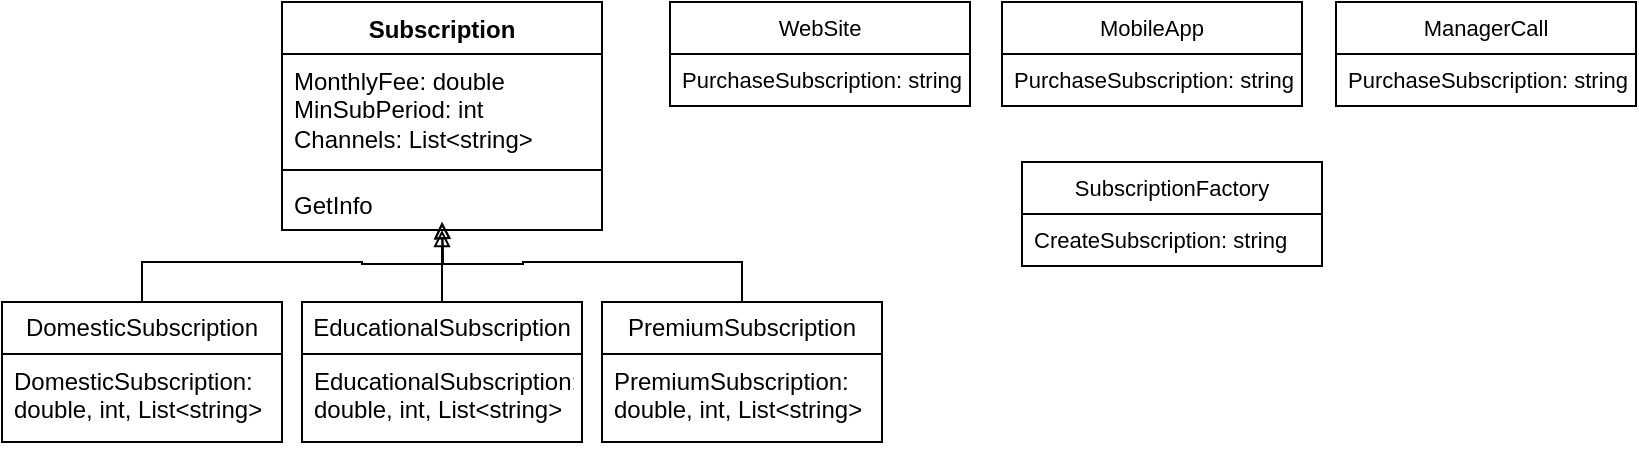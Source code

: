 <mxfile version="24.4.13" type="device">
  <diagram name="Сторінка-1" id="ipAyTd8DCPHyshxEeB8_">
    <mxGraphModel dx="989" dy="538" grid="1" gridSize="10" guides="1" tooltips="1" connect="1" arrows="1" fold="1" page="1" pageScale="1" pageWidth="827" pageHeight="1169" math="0" shadow="0">
      <root>
        <mxCell id="0" />
        <mxCell id="1" parent="0" />
        <mxCell id="NtIrffmiXOO5hbpjDVVX-1" value="Subscription" style="swimlane;fontStyle=1;align=center;verticalAlign=top;childLayout=stackLayout;horizontal=1;startSize=26;horizontalStack=0;resizeParent=1;resizeParentMax=0;resizeLast=0;collapsible=1;marginBottom=0;whiteSpace=wrap;html=1;" vertex="1" parent="1">
          <mxGeometry x="150" y="30" width="160" height="114" as="geometry" />
        </mxCell>
        <mxCell id="NtIrffmiXOO5hbpjDVVX-2" value="MonthlyFee: double&lt;div&gt;MinSubPeriod: int&lt;/div&gt;&lt;div&gt;Channels: List&amp;lt;string&amp;gt;&lt;/div&gt;" style="text;strokeColor=none;fillColor=none;align=left;verticalAlign=top;spacingLeft=4;spacingRight=4;overflow=hidden;rotatable=0;points=[[0,0.5],[1,0.5]];portConstraint=eastwest;whiteSpace=wrap;html=1;" vertex="1" parent="NtIrffmiXOO5hbpjDVVX-1">
          <mxGeometry y="26" width="160" height="54" as="geometry" />
        </mxCell>
        <mxCell id="NtIrffmiXOO5hbpjDVVX-3" value="" style="line;strokeWidth=1;fillColor=none;align=left;verticalAlign=middle;spacingTop=-1;spacingLeft=3;spacingRight=3;rotatable=0;labelPosition=right;points=[];portConstraint=eastwest;strokeColor=inherit;" vertex="1" parent="NtIrffmiXOO5hbpjDVVX-1">
          <mxGeometry y="80" width="160" height="8" as="geometry" />
        </mxCell>
        <mxCell id="NtIrffmiXOO5hbpjDVVX-4" value="GetInfo" style="text;strokeColor=none;fillColor=none;align=left;verticalAlign=top;spacingLeft=4;spacingRight=4;overflow=hidden;rotatable=0;points=[[0,0.5],[1,0.5]];portConstraint=eastwest;whiteSpace=wrap;html=1;" vertex="1" parent="NtIrffmiXOO5hbpjDVVX-1">
          <mxGeometry y="88" width="160" height="26" as="geometry" />
        </mxCell>
        <mxCell id="NtIrffmiXOO5hbpjDVVX-21" style="edgeStyle=orthogonalEdgeStyle;rounded=0;orthogonalLoop=1;jettySize=auto;html=1;exitX=0.5;exitY=0;exitDx=0;exitDy=0;endArrow=block;endFill=0;" edge="1" parent="1" source="NtIrffmiXOO5hbpjDVVX-5">
          <mxGeometry relative="1" as="geometry">
            <mxPoint x="230" y="140" as="targetPoint" />
          </mxGeometry>
        </mxCell>
        <mxCell id="NtIrffmiXOO5hbpjDVVX-5" value="DomesticSubscription" style="swimlane;fontStyle=0;childLayout=stackLayout;horizontal=1;startSize=26;fillColor=none;horizontalStack=0;resizeParent=1;resizeParentMax=0;resizeLast=0;collapsible=1;marginBottom=0;whiteSpace=wrap;html=1;" vertex="1" parent="1">
          <mxGeometry x="10" y="180" width="140" height="70" as="geometry" />
        </mxCell>
        <mxCell id="NtIrffmiXOO5hbpjDVVX-6" value="DomesticSubscription: double, int, List&amp;lt;string&amp;gt;" style="text;strokeColor=none;fillColor=none;align=left;verticalAlign=top;spacingLeft=4;spacingRight=4;overflow=hidden;rotatable=0;points=[[0,0.5],[1,0.5]];portConstraint=eastwest;whiteSpace=wrap;html=1;" vertex="1" parent="NtIrffmiXOO5hbpjDVVX-5">
          <mxGeometry y="26" width="140" height="44" as="geometry" />
        </mxCell>
        <mxCell id="NtIrffmiXOO5hbpjDVVX-22" style="edgeStyle=orthogonalEdgeStyle;rounded=0;orthogonalLoop=1;jettySize=auto;html=1;exitX=0.5;exitY=0;exitDx=0;exitDy=0;entryX=0.5;entryY=1;entryDx=0;entryDy=0;endArrow=block;endFill=0;" edge="1" parent="1" source="NtIrffmiXOO5hbpjDVVX-17" target="NtIrffmiXOO5hbpjDVVX-1">
          <mxGeometry relative="1" as="geometry" />
        </mxCell>
        <mxCell id="NtIrffmiXOO5hbpjDVVX-17" value="EducationalSubscription" style="swimlane;fontStyle=0;childLayout=stackLayout;horizontal=1;startSize=26;fillColor=none;horizontalStack=0;resizeParent=1;resizeParentMax=0;resizeLast=0;collapsible=1;marginBottom=0;whiteSpace=wrap;html=1;" vertex="1" parent="1">
          <mxGeometry x="160" y="180" width="140" height="70" as="geometry" />
        </mxCell>
        <mxCell id="NtIrffmiXOO5hbpjDVVX-18" value="EducationalSubscription: double, int, List&amp;lt;string&amp;gt;" style="text;strokeColor=none;fillColor=none;align=left;verticalAlign=top;spacingLeft=4;spacingRight=4;overflow=hidden;rotatable=0;points=[[0,0.5],[1,0.5]];portConstraint=eastwest;whiteSpace=wrap;html=1;" vertex="1" parent="NtIrffmiXOO5hbpjDVVX-17">
          <mxGeometry y="26" width="140" height="44" as="geometry" />
        </mxCell>
        <mxCell id="NtIrffmiXOO5hbpjDVVX-23" style="edgeStyle=orthogonalEdgeStyle;rounded=0;orthogonalLoop=1;jettySize=auto;html=1;exitX=0.5;exitY=0;exitDx=0;exitDy=0;strokeColor=default;align=center;verticalAlign=middle;fontFamily=Helvetica;fontSize=11;fontColor=default;labelBackgroundColor=default;endArrow=block;endFill=0;" edge="1" parent="1" source="NtIrffmiXOO5hbpjDVVX-19">
          <mxGeometry relative="1" as="geometry">
            <mxPoint x="230" y="140" as="targetPoint" />
          </mxGeometry>
        </mxCell>
        <mxCell id="NtIrffmiXOO5hbpjDVVX-19" value="PremiumSubscription" style="swimlane;fontStyle=0;childLayout=stackLayout;horizontal=1;startSize=26;fillColor=none;horizontalStack=0;resizeParent=1;resizeParentMax=0;resizeLast=0;collapsible=1;marginBottom=0;whiteSpace=wrap;html=1;" vertex="1" parent="1">
          <mxGeometry x="310" y="180" width="140" height="70" as="geometry" />
        </mxCell>
        <mxCell id="NtIrffmiXOO5hbpjDVVX-20" value="PremiumSubscription: double, int, List&amp;lt;string&amp;gt;" style="text;strokeColor=none;fillColor=none;align=left;verticalAlign=top;spacingLeft=4;spacingRight=4;overflow=hidden;rotatable=0;points=[[0,0.5],[1,0.5]];portConstraint=eastwest;whiteSpace=wrap;html=1;" vertex="1" parent="NtIrffmiXOO5hbpjDVVX-19">
          <mxGeometry y="26" width="140" height="44" as="geometry" />
        </mxCell>
        <mxCell id="NtIrffmiXOO5hbpjDVVX-28" value="WebSite" style="swimlane;fontStyle=0;childLayout=stackLayout;horizontal=1;startSize=26;fillColor=none;horizontalStack=0;resizeParent=1;resizeParentMax=0;resizeLast=0;collapsible=1;marginBottom=0;whiteSpace=wrap;html=1;fontFamily=Helvetica;fontSize=11;fontColor=default;labelBackgroundColor=default;" vertex="1" parent="1">
          <mxGeometry x="344" y="30" width="150" height="52" as="geometry" />
        </mxCell>
        <mxCell id="NtIrffmiXOO5hbpjDVVX-29" value="PurchaseSubscription: string" style="text;strokeColor=none;fillColor=none;align=left;verticalAlign=top;spacingLeft=4;spacingRight=4;overflow=hidden;rotatable=0;points=[[0,0.5],[1,0.5]];portConstraint=eastwest;whiteSpace=wrap;html=1;fontFamily=Helvetica;fontSize=11;fontColor=default;labelBackgroundColor=default;" vertex="1" parent="NtIrffmiXOO5hbpjDVVX-28">
          <mxGeometry y="26" width="150" height="26" as="geometry" />
        </mxCell>
        <mxCell id="NtIrffmiXOO5hbpjDVVX-32" value="MobileApp" style="swimlane;fontStyle=0;childLayout=stackLayout;horizontal=1;startSize=26;fillColor=none;horizontalStack=0;resizeParent=1;resizeParentMax=0;resizeLast=0;collapsible=1;marginBottom=0;whiteSpace=wrap;html=1;fontFamily=Helvetica;fontSize=11;fontColor=default;labelBackgroundColor=default;" vertex="1" parent="1">
          <mxGeometry x="510" y="30" width="150" height="52" as="geometry" />
        </mxCell>
        <mxCell id="NtIrffmiXOO5hbpjDVVX-33" value="PurchaseSubscription: string" style="text;strokeColor=none;fillColor=none;align=left;verticalAlign=top;spacingLeft=4;spacingRight=4;overflow=hidden;rotatable=0;points=[[0,0.5],[1,0.5]];portConstraint=eastwest;whiteSpace=wrap;html=1;fontFamily=Helvetica;fontSize=11;fontColor=default;labelBackgroundColor=default;" vertex="1" parent="NtIrffmiXOO5hbpjDVVX-32">
          <mxGeometry y="26" width="150" height="26" as="geometry" />
        </mxCell>
        <mxCell id="NtIrffmiXOO5hbpjDVVX-34" value="ManagerCall" style="swimlane;fontStyle=0;childLayout=stackLayout;horizontal=1;startSize=26;fillColor=none;horizontalStack=0;resizeParent=1;resizeParentMax=0;resizeLast=0;collapsible=1;marginBottom=0;whiteSpace=wrap;html=1;fontFamily=Helvetica;fontSize=11;fontColor=default;labelBackgroundColor=default;" vertex="1" parent="1">
          <mxGeometry x="677" y="30" width="150" height="52" as="geometry" />
        </mxCell>
        <mxCell id="NtIrffmiXOO5hbpjDVVX-35" value="PurchaseSubscription: string" style="text;strokeColor=none;fillColor=none;align=left;verticalAlign=top;spacingLeft=4;spacingRight=4;overflow=hidden;rotatable=0;points=[[0,0.5],[1,0.5]];portConstraint=eastwest;whiteSpace=wrap;html=1;fontFamily=Helvetica;fontSize=11;fontColor=default;labelBackgroundColor=default;" vertex="1" parent="NtIrffmiXOO5hbpjDVVX-34">
          <mxGeometry y="26" width="150" height="26" as="geometry" />
        </mxCell>
        <mxCell id="NtIrffmiXOO5hbpjDVVX-36" value="SubscriptionFactory" style="swimlane;fontStyle=0;childLayout=stackLayout;horizontal=1;startSize=26;fillColor=none;horizontalStack=0;resizeParent=1;resizeParentMax=0;resizeLast=0;collapsible=1;marginBottom=0;whiteSpace=wrap;html=1;fontFamily=Helvetica;fontSize=11;fontColor=default;labelBackgroundColor=default;" vertex="1" parent="1">
          <mxGeometry x="520" y="110" width="150" height="52" as="geometry" />
        </mxCell>
        <mxCell id="NtIrffmiXOO5hbpjDVVX-37" value="CreateSubscription: string" style="text;strokeColor=none;fillColor=none;align=left;verticalAlign=top;spacingLeft=4;spacingRight=4;overflow=hidden;rotatable=0;points=[[0,0.5],[1,0.5]];portConstraint=eastwest;whiteSpace=wrap;html=1;fontFamily=Helvetica;fontSize=11;fontColor=default;labelBackgroundColor=default;" vertex="1" parent="NtIrffmiXOO5hbpjDVVX-36">
          <mxGeometry y="26" width="150" height="26" as="geometry" />
        </mxCell>
      </root>
    </mxGraphModel>
  </diagram>
</mxfile>
